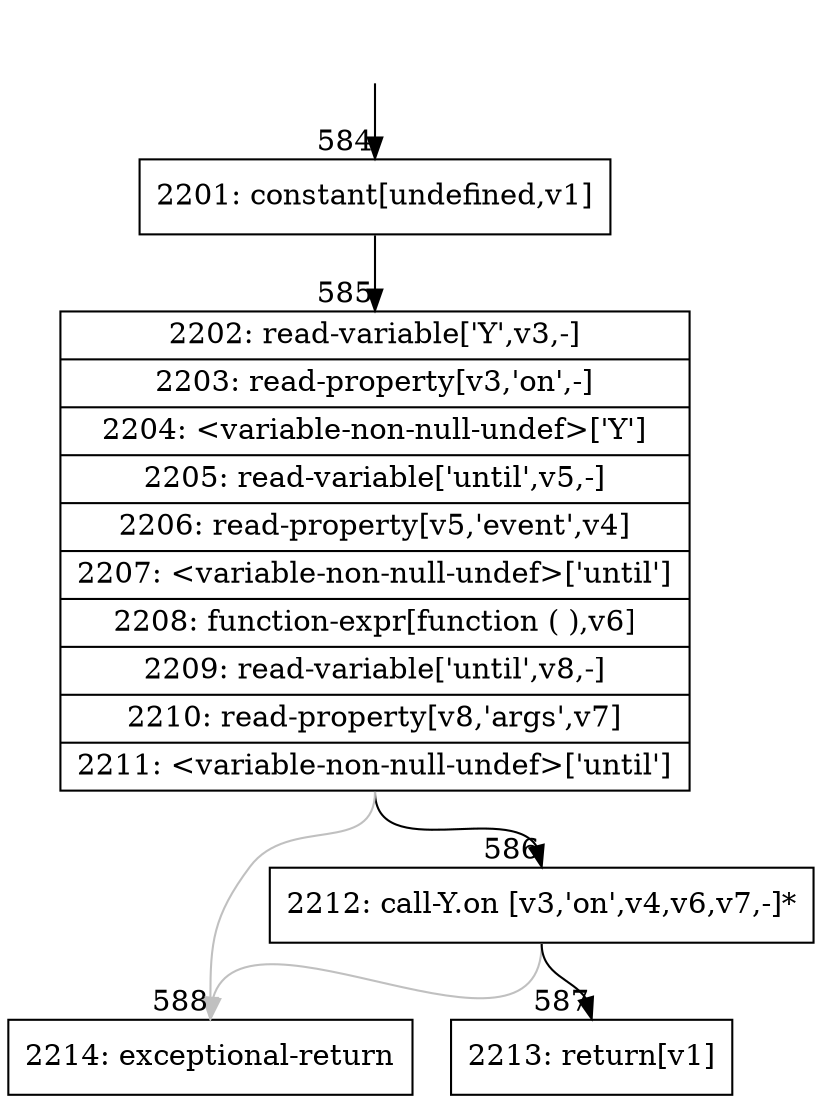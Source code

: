 digraph {
rankdir="TD"
BB_entry23[shape=none,label=""];
BB_entry23 -> BB584 [tailport=s, headport=n, headlabel="    584"]
BB584 [shape=record label="{2201: constant[undefined,v1]}" ] 
BB584 -> BB585 [tailport=s, headport=n, headlabel="      585"]
BB585 [shape=record label="{2202: read-variable['Y',v3,-]|2203: read-property[v3,'on',-]|2204: \<variable-non-null-undef\>['Y']|2205: read-variable['until',v5,-]|2206: read-property[v5,'event',v4]|2207: \<variable-non-null-undef\>['until']|2208: function-expr[function ( ),v6]|2209: read-variable['until',v8,-]|2210: read-property[v8,'args',v7]|2211: \<variable-non-null-undef\>['until']}" ] 
BB585 -> BB586 [tailport=s, headport=n, headlabel="      586"]
BB585 -> BB588 [tailport=s, headport=n, color=gray, headlabel="      588"]
BB586 [shape=record label="{2212: call-Y.on [v3,'on',v4,v6,v7,-]*}" ] 
BB586 -> BB587 [tailport=s, headport=n, headlabel="      587"]
BB586 -> BB588 [tailport=s, headport=n, color=gray]
BB587 [shape=record label="{2213: return[v1]}" ] 
BB588 [shape=record label="{2214: exceptional-return}" ] 
//#$~ 859
}
